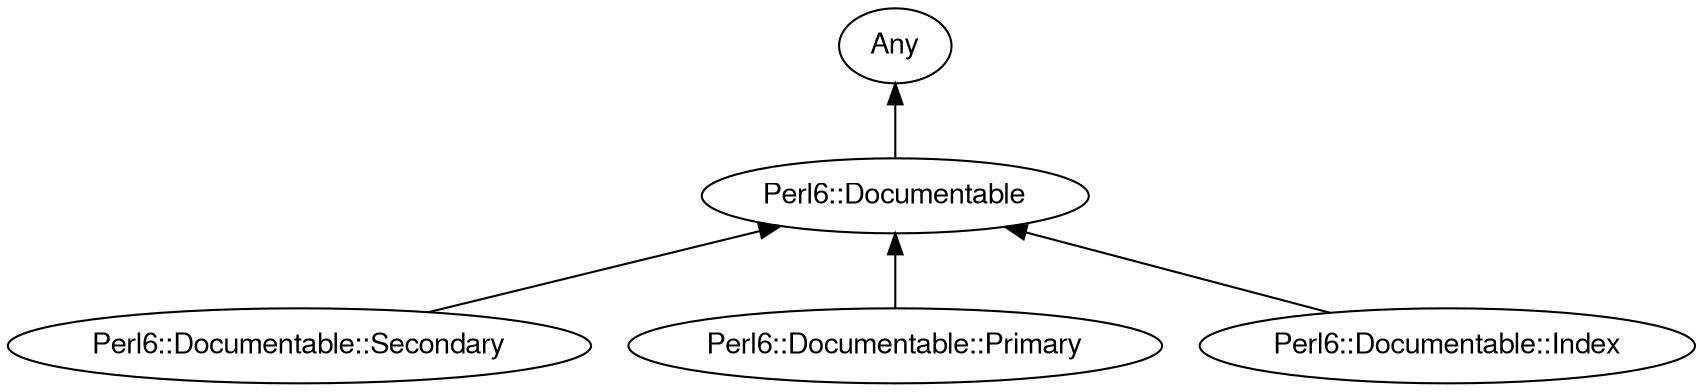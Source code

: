 digraph "perl6-type-graph" {
    rankdir=BT;
    splines=polyline;
    overlap=false; 
    // Types
    "Perl6::Documentable" [color="#000000", fontcolor="#000000", href="/type/Perl6::Documentable", fontname="FreeSans"];
    "Any" [color="#000000", fontcolor="#000000", href="/type/Any", fontname="FreeSans"];
    "Perl6::Documentable::Secondary" [color="#000000", fontcolor="#000000", href="/type/Perl6::Documentable::Secondary", fontname="FreeSans"];
    "Perl6::Documentable::Primary" [color="#000000", fontcolor="#000000", href="/type/Perl6::Documentable::Primary", fontname="FreeSans"];
    "Perl6::Documentable::Index" [color="#000000", fontcolor="#000000", href="/type/Perl6::Documentable::Index", fontname="FreeSans"];

    // Superclasses
    "Perl6::Documentable" -> "Any" [color="#000000"];
    "Perl6::Documentable::Secondary" -> "Perl6::Documentable" [color="#000000"];
    "Perl6::Documentable::Primary" -> "Perl6::Documentable" [color="#000000"];
    "Perl6::Documentable::Index" -> "Perl6::Documentable" [color="#000000"];

    // Roles
}
